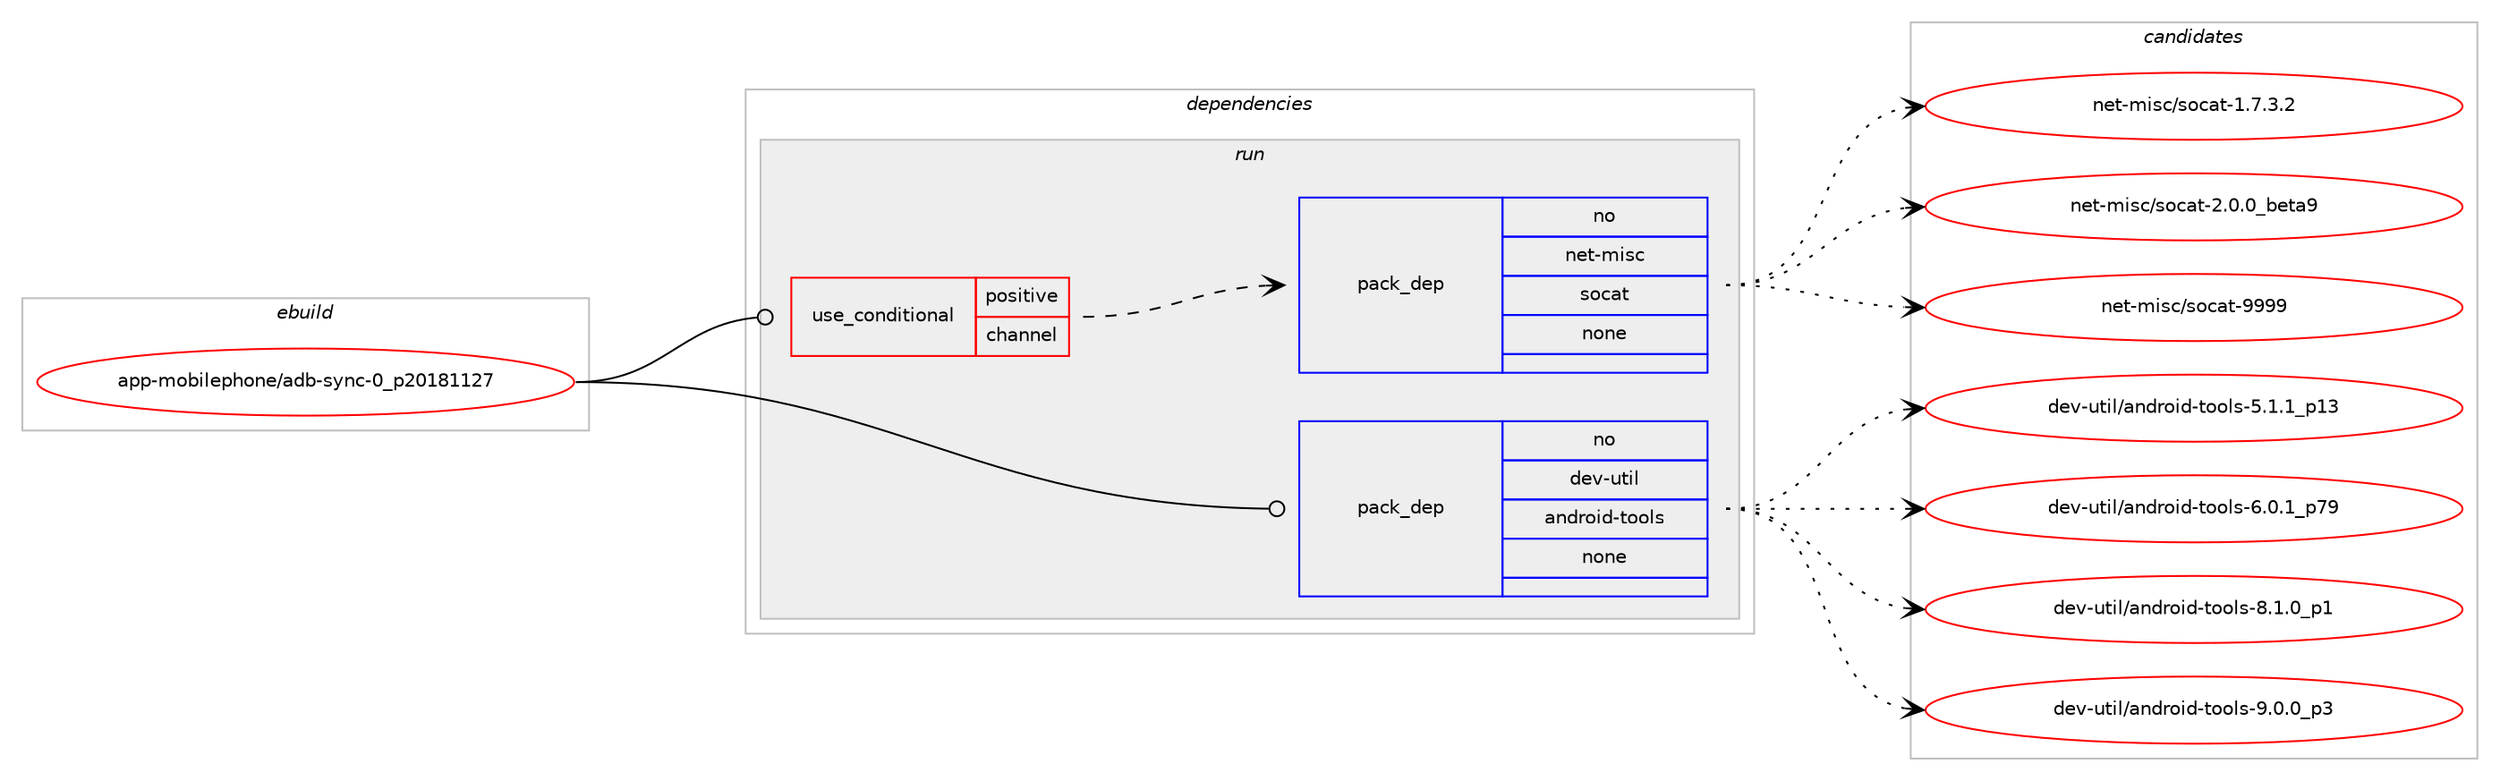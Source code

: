 digraph prolog {

# *************
# Graph options
# *************

newrank=true;
concentrate=true;
compound=true;
graph [rankdir=LR,fontname=Helvetica,fontsize=10,ranksep=1.5];#, ranksep=2.5, nodesep=0.2];
edge  [arrowhead=vee];
node  [fontname=Helvetica,fontsize=10];

# **********
# The ebuild
# **********

subgraph cluster_leftcol {
color=gray;
rank=same;
label=<<i>ebuild</i>>;
id [label="app-mobilephone/adb-sync-0_p20181127", color=red, width=4, href="../app-mobilephone/adb-sync-0_p20181127.svg"];
}

# ****************
# The dependencies
# ****************

subgraph cluster_midcol {
color=gray;
label=<<i>dependencies</i>>;
subgraph cluster_compile {
fillcolor="#eeeeee";
style=filled;
label=<<i>compile</i>>;
}
subgraph cluster_compileandrun {
fillcolor="#eeeeee";
style=filled;
label=<<i>compile and run</i>>;
}
subgraph cluster_run {
fillcolor="#eeeeee";
style=filled;
label=<<i>run</i>>;
subgraph cond354015 {
dependency1301819 [label=<<TABLE BORDER="0" CELLBORDER="1" CELLSPACING="0" CELLPADDING="4"><TR><TD ROWSPAN="3" CELLPADDING="10">use_conditional</TD></TR><TR><TD>positive</TD></TR><TR><TD>channel</TD></TR></TABLE>>, shape=none, color=red];
subgraph pack927511 {
dependency1301820 [label=<<TABLE BORDER="0" CELLBORDER="1" CELLSPACING="0" CELLPADDING="4" WIDTH="220"><TR><TD ROWSPAN="6" CELLPADDING="30">pack_dep</TD></TR><TR><TD WIDTH="110">no</TD></TR><TR><TD>net-misc</TD></TR><TR><TD>socat</TD></TR><TR><TD>none</TD></TR><TR><TD></TD></TR></TABLE>>, shape=none, color=blue];
}
dependency1301819:e -> dependency1301820:w [weight=20,style="dashed",arrowhead="vee"];
}
id:e -> dependency1301819:w [weight=20,style="solid",arrowhead="odot"];
subgraph pack927512 {
dependency1301821 [label=<<TABLE BORDER="0" CELLBORDER="1" CELLSPACING="0" CELLPADDING="4" WIDTH="220"><TR><TD ROWSPAN="6" CELLPADDING="30">pack_dep</TD></TR><TR><TD WIDTH="110">no</TD></TR><TR><TD>dev-util</TD></TR><TR><TD>android-tools</TD></TR><TR><TD>none</TD></TR><TR><TD></TD></TR></TABLE>>, shape=none, color=blue];
}
id:e -> dependency1301821:w [weight=20,style="solid",arrowhead="odot"];
}
}

# **************
# The candidates
# **************

subgraph cluster_choices {
rank=same;
color=gray;
label=<<i>candidates</i>>;

subgraph choice927511 {
color=black;
nodesep=1;
choice11010111645109105115994711511199971164549465546514650 [label="net-misc/socat-1.7.3.2", color=red, width=4,href="../net-misc/socat-1.7.3.2.svg"];
choice110101116451091051159947115111999711645504648464895981011169757 [label="net-misc/socat-2.0.0_beta9", color=red, width=4,href="../net-misc/socat-2.0.0_beta9.svg"];
choice11010111645109105115994711511199971164557575757 [label="net-misc/socat-9999", color=red, width=4,href="../net-misc/socat-9999.svg"];
dependency1301820:e -> choice11010111645109105115994711511199971164549465546514650:w [style=dotted,weight="100"];
dependency1301820:e -> choice110101116451091051159947115111999711645504648464895981011169757:w [style=dotted,weight="100"];
dependency1301820:e -> choice11010111645109105115994711511199971164557575757:w [style=dotted,weight="100"];
}
subgraph choice927512 {
color=black;
nodesep=1;
choice10010111845117116105108479711010011411110510045116111111108115455346494649951124951 [label="dev-util/android-tools-5.1.1_p13", color=red, width=4,href="../dev-util/android-tools-5.1.1_p13.svg"];
choice10010111845117116105108479711010011411110510045116111111108115455446484649951125557 [label="dev-util/android-tools-6.0.1_p79", color=red, width=4,href="../dev-util/android-tools-6.0.1_p79.svg"];
choice100101118451171161051084797110100114111105100451161111111081154556464946489511249 [label="dev-util/android-tools-8.1.0_p1", color=red, width=4,href="../dev-util/android-tools-8.1.0_p1.svg"];
choice100101118451171161051084797110100114111105100451161111111081154557464846489511251 [label="dev-util/android-tools-9.0.0_p3", color=red, width=4,href="../dev-util/android-tools-9.0.0_p3.svg"];
dependency1301821:e -> choice10010111845117116105108479711010011411110510045116111111108115455346494649951124951:w [style=dotted,weight="100"];
dependency1301821:e -> choice10010111845117116105108479711010011411110510045116111111108115455446484649951125557:w [style=dotted,weight="100"];
dependency1301821:e -> choice100101118451171161051084797110100114111105100451161111111081154556464946489511249:w [style=dotted,weight="100"];
dependency1301821:e -> choice100101118451171161051084797110100114111105100451161111111081154557464846489511251:w [style=dotted,weight="100"];
}
}

}
